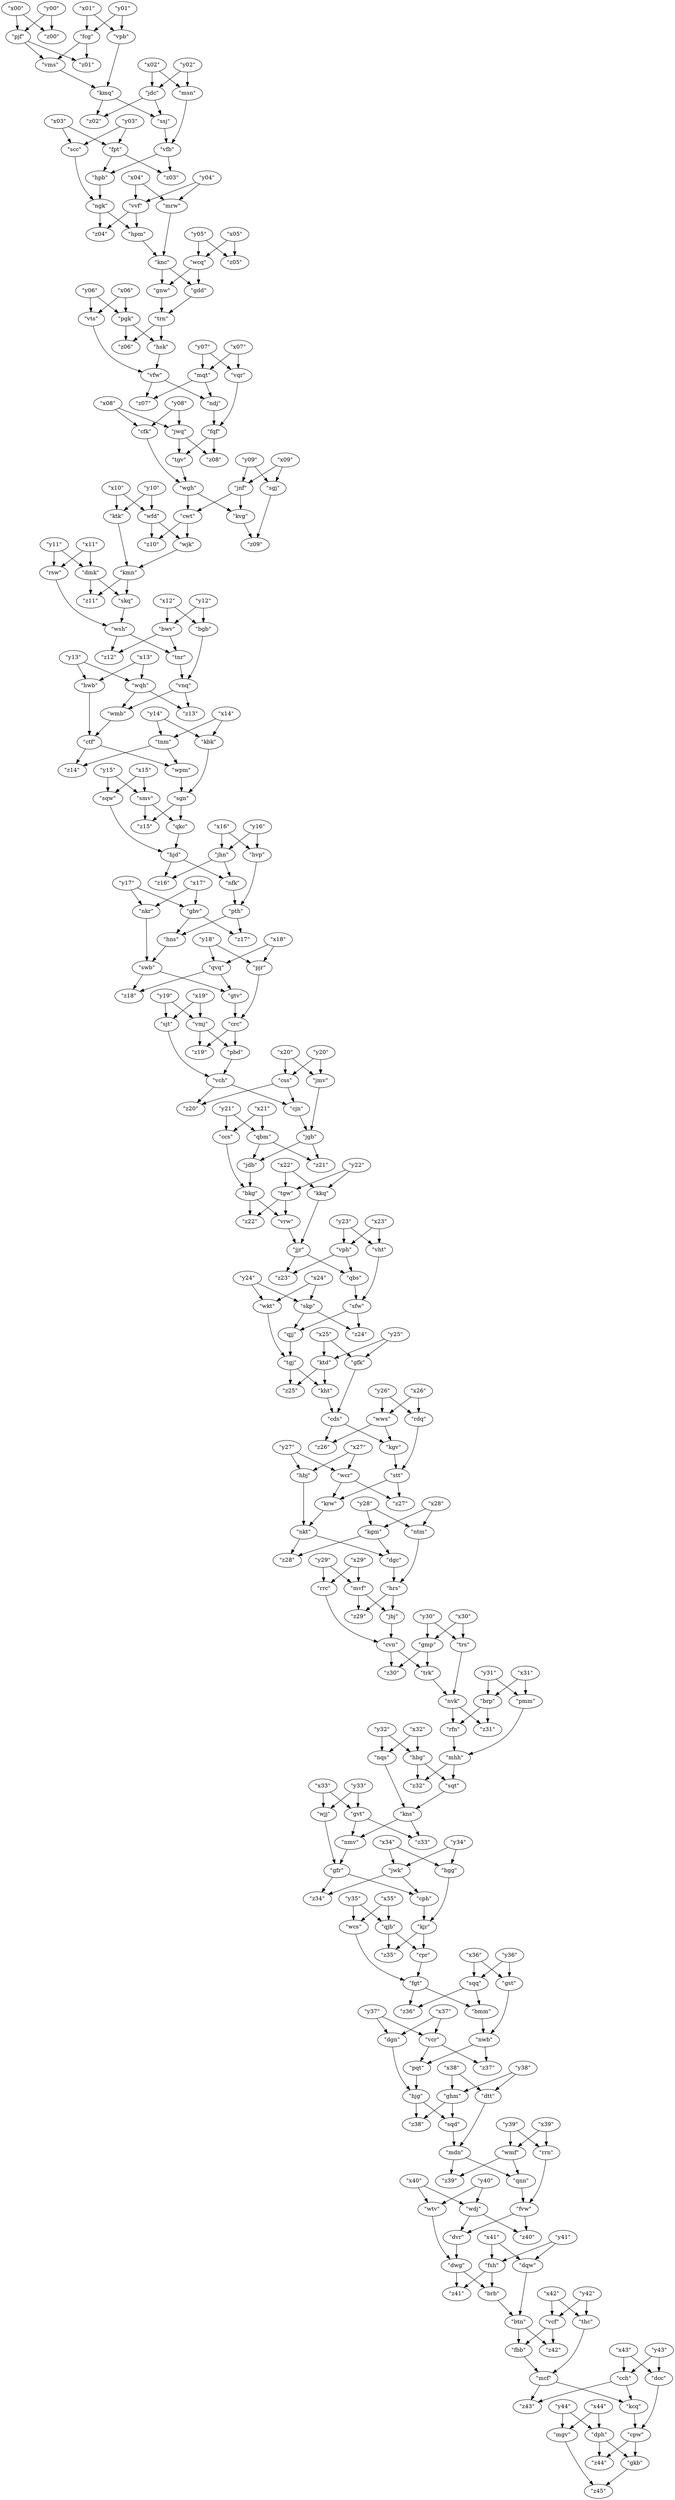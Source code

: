 digraph {
    0 [ label = "\"thc\"" ]
    1 [ label = "\"y42\"" ]
    2 [ label = "\"x42\"" ]
    3 [ label = "\"mvf\"" ]
    4 [ label = "\"y29\"" ]
    5 [ label = "\"x29\"" ]
    6 [ label = "\"gst\"" ]
    7 [ label = "\"y36\"" ]
    8 [ label = "\"x36\"" ]
    9 [ label = "\"vms\"" ]
    10 [ label = "\"pjf\"" ]
    11 [ label = "\"fcg\"" ]
    12 [ label = "\"wjk\"" ]
    13 [ label = "\"cwt\"" ]
    14 [ label = "\"wfd\"" ]
    15 [ label = "\"z01\"" ]
    16 [ label = "\"sqt\"" ]
    17 [ label = "\"mhh\"" ]
    18 [ label = "\"hbg\"" ]
    19 [ label = "\"kmn\"" ]
    20 [ label = "\"ktk\"" ]
    21 [ label = "\"cvn\"" ]
    22 [ label = "\"jbj\"" ]
    23 [ label = "\"rrc\"" ]
    24 [ label = "\"rfn\"" ]
    25 [ label = "\"pmm\"" ]
    26 [ label = "\"cfk\"" ]
    27 [ label = "\"x08\"" ]
    28 [ label = "\"y08\"" ]
    29 [ label = "\"vph\"" ]
    30 [ label = "\"y23\"" ]
    31 [ label = "\"x23\"" ]
    32 [ label = "\"krw\"" ]
    33 [ label = "\"stt\"" ]
    34 [ label = "\"wcr\"" ]
    35 [ label = "\"wqh\"" ]
    36 [ label = "\"y13\"" ]
    37 [ label = "\"x13\"" ]
    38 [ label = "\"hjd\"" ]
    39 [ label = "\"qkc\"" ]
    40 [ label = "\"sqw\"" ]
    41 [ label = "\"z38\"" ]
    42 [ label = "\"ghm\"" ]
    43 [ label = "\"hjg\"" ]
    44 [ label = "\"jjr\"" ]
    45 [ label = "\"vrw\"" ]
    46 [ label = "\"kkq\"" ]
    47 [ label = "\"wcq\"" ]
    48 [ label = "\"x05\"" ]
    49 [ label = "\"y05\"" ]
    50 [ label = "\"sfw\"" ]
    51 [ label = "\"qbs\"" ]
    52 [ label = "\"vht\"" ]
    53 [ label = "\"tnm\"" ]
    54 [ label = "\"x14\"" ]
    55 [ label = "\"y14\"" ]
    56 [ label = "\"dgc\"" ]
    57 [ label = "\"kgm\"" ]
    58 [ label = "\"nkt\"" ]
    59 [ label = "\"z11\"" ]
    60 [ label = "\"dmk\"" ]
    61 [ label = "\"x11\"" ]
    62 [ label = "\"y11\"" ]
    63 [ label = "\"fvw\"" ]
    64 [ label = "\"qnn\"" ]
    65 [ label = "\"rrn\"" ]
    66 [ label = "\"kht\"" ]
    67 [ label = "\"tgj\"" ]
    68 [ label = "\"ktd\"" ]
    69 [ label = "\"wws\"" ]
    70 [ label = "\"x26\"" ]
    71 [ label = "\"y26\"" ]
    72 [ label = "\"smv\"" ]
    73 [ label = "\"sgn\"" ]
    74 [ label = "\"z21\"" ]
    75 [ label = "\"qbm\"" ]
    76 [ label = "\"jgb\"" ]
    77 [ label = "\"skq\"" ]
    78 [ label = "\"brb\"" ]
    79 [ label = "\"dwg\"" ]
    80 [ label = "\"fsh\"" ]
    81 [ label = "\"y41\"" ]
    82 [ label = "\"x41\"" ]
    83 [ label = "\"brp\"" ]
    84 [ label = "\"nvk\"" ]
    85 [ label = "\"x31\"" ]
    86 [ label = "\"y31\"" ]
    87 [ label = "\"z35\"" ]
    88 [ label = "\"qjb\"" ]
    89 [ label = "\"kjr\"" ]
    90 [ label = "\"qvq\"" ]
    91 [ label = "\"y18\"" ]
    92 [ label = "\"x18\"" ]
    93 [ label = "\"rpr\"" ]
    94 [ label = "\"hbj\"" ]
    95 [ label = "\"bkg\"" ]
    96 [ label = "\"jdb\"" ]
    97 [ label = "\"ccs\"" ]
    98 [ label = "\"gvt\"" ]
    99 [ label = "\"x33\"" ]
    100 [ label = "\"y33\"" ]
    101 [ label = "\"kgv\"" ]
    102 [ label = "\"cds\"" ]
    103 [ label = "\"z07\"" ]
    104 [ label = "\"vfw\"" ]
    105 [ label = "\"mqt\"" ]
    106 [ label = "\"cjn\"" ]
    107 [ label = "\"vch\"" ]
    108 [ label = "\"css\"" ]
    109 [ label = "\"wkt\"" ]
    110 [ label = "\"qjj\"" ]
    111 [ label = "\"pbd\"" ]
    112 [ label = "\"vmj\"" ]
    113 [ label = "\"crc\"" ]
    114 [ label = "\"hwb\"" ]
    115 [ label = "\"trk\"" ]
    116 [ label = "\"trs\"" ]
    117 [ label = "\"wdj\"" ]
    118 [ label = "\"y40\"" ]
    119 [ label = "\"x40\"" ]
    120 [ label = "\"gtv\"" ]
    121 [ label = "\"pjr\"" ]
    122 [ label = "\"z26\"" ]
    123 [ label = "\"hrs\"" ]
    124 [ label = "\"z13\"" ]
    125 [ label = "\"vnq\"" ]
    126 [ label = "\"bmm\"" ]
    127 [ label = "\"fgt\"" ]
    128 [ label = "\"sqq\"" ]
    129 [ label = "\"gdd\"" ]
    130 [ label = "\"knc\"" ]
    131 [ label = "\"jwk\"" ]
    132 [ label = "\"x34\"" ]
    133 [ label = "\"y34\"" ]
    134 [ label = "\"ctf\"" ]
    135 [ label = "\"wmb\"" ]
    136 [ label = "\"swb\"" ]
    137 [ label = "\"nkr\"" ]
    138 [ label = "\"hns\"" ]
    139 [ label = "\"y15\"" ]
    140 [ label = "\"x15\"" ]
    141 [ label = "\"z41\"" ]
    142 [ label = "\"nfk\"" ]
    143 [ label = "\"jhn\"" ]
    144 [ label = "\"y21\"" ]
    145 [ label = "\"x21\"" ]
    146 [ label = "\"fbb\"" ]
    147 [ label = "\"vcf\"" ]
    148 [ label = "\"btn\"" ]
    149 [ label = "\"ntm\"" ]
    150 [ label = "\"z37\"" ]
    151 [ label = "\"vcr\"" ]
    152 [ label = "\"nwb\"" ]
    153 [ label = "\"gnw\"" ]
    154 [ label = "\"x27\"" ]
    155 [ label = "\"y27\"" ]
    156 [ label = "\"dqw\"" ]
    157 [ label = "\"z18\"" ]
    158 [ label = "\"y30\"" ]
    159 [ label = "\"x30\"" ]
    160 [ label = "\"z14\"" ]
    161 [ label = "\"z05\"" ]
    162 [ label = "\"dph\"" ]
    163 [ label = "\"x44\"" ]
    164 [ label = "\"y44\"" ]
    165 [ label = "\"kbk\"" ]
    166 [ label = "\"wpm\"" ]
    167 [ label = "\"wmf\"" ]
    168 [ label = "\"x39\"" ]
    169 [ label = "\"y39\"" ]
    170 [ label = "\"z09\"" ]
    171 [ label = "\"kvg\"" ]
    172 [ label = "\"sgj\"" ]
    173 [ label = "\"z28\"" ]
    174 [ label = "\"cph\"" ]
    175 [ label = "\"gfr\"" ]
    176 [ label = "\"y22\"" ]
    177 [ label = "\"x22\"" ]
    178 [ label = "\"z44\"" ]
    179 [ label = "\"cpw\"" ]
    180 [ label = "\"jdc\"" ]
    181 [ label = "\"x02\"" ]
    182 [ label = "\"y02\"" ]
    183 [ label = "\"pqt\"" ]
    184 [ label = "\"bgb\"" ]
    185 [ label = "\"tnr\"" ]
    186 [ label = "\"x07\"" ]
    187 [ label = "\"y07\"" ]
    188 [ label = "\"z30\"" ]
    189 [ label = "\"gmp\"" ]
    190 [ label = "\"vvf\"" ]
    191 [ label = "\"x04\"" ]
    192 [ label = "\"y04\"" ]
    193 [ label = "\"nmv\"" ]
    194 [ label = "\"wjj\"" ]
    195 [ label = "\"x24\"" ]
    196 [ label = "\"y24\"" ]
    197 [ label = "\"wgh\"" ]
    198 [ label = "\"tgv\"" ]
    199 [ label = "\"hvp\"" ]
    200 [ label = "\"x16\"" ]
    201 [ label = "\"y16\"" ]
    202 [ label = "\"rdq\"" ]
    203 [ label = "\"z24\"" ]
    204 [ label = "\"skp\"" ]
    205 [ label = "\"kcq\"" ]
    206 [ label = "\"dcc\"" ]
    207 [ label = "\"gkb\"" ]
    208 [ label = "\"mrw\"" ]
    209 [ label = "\"scc\"" ]
    210 [ label = "\"y03\"" ]
    211 [ label = "\"x03\"" ]
    212 [ label = "\"jwq\"" ]
    213 [ label = "\"z43\"" ]
    214 [ label = "\"cch\"" ]
    215 [ label = "\"mcf\"" ]
    216 [ label = "\"y28\"" ]
    217 [ label = "\"x28\"" ]
    218 [ label = "\"ssj\"" ]
    219 [ label = "\"kmq\"" ]
    220 [ label = "\"sqd\"" ]
    221 [ label = "\"z02\"" ]
    222 [ label = "\"z39\"" ]
    223 [ label = "\"mdn\"" ]
    224 [ label = "\"dvr\"" ]
    225 [ label = "\"wtv\"" ]
    226 [ label = "\"y01\"" ]
    227 [ label = "\"x01\"" ]
    228 [ label = "\"x43\"" ]
    229 [ label = "\"y43\"" ]
    230 [ label = "\"gfk\"" ]
    231 [ label = "\"y25\"" ]
    232 [ label = "\"x25\"" ]
    233 [ label = "\"x10\"" ]
    234 [ label = "\"y10\"" ]
    235 [ label = "\"hpm\"" ]
    236 [ label = "\"z16\"" ]
    237 [ label = "\"hsk\"" ]
    238 [ label = "\"trn\"" ]
    239 [ label = "\"pgk\"" ]
    240 [ label = "\"dtt\"" ]
    241 [ label = "\"fpt\"" ]
    242 [ label = "\"fqf\"" ]
    243 [ label = "\"z22\"" ]
    244 [ label = "\"tgw\"" ]
    245 [ label = "\"hgg\"" ]
    246 [ label = "\"y20\"" ]
    247 [ label = "\"x20\"" ]
    248 [ label = "\"ngk\"" ]
    249 [ label = "\"z32\"" ]
    250 [ label = "\"x12\"" ]
    251 [ label = "\"y12\"" ]
    252 [ label = "\"nqs\"" ]
    253 [ label = "\"y32\"" ]
    254 [ label = "\"x32\"" ]
    255 [ label = "\"jnf\"" ]
    256 [ label = "\"z00\"" ]
    257 [ label = "\"y00\"" ]
    258 [ label = "\"x00\"" ]
    259 [ label = "\"vpb\"" ]
    260 [ label = "\"vts\"" ]
    261 [ label = "\"x06\"" ]
    262 [ label = "\"y06\"" ]
    263 [ label = "\"z27\"" ]
    264 [ label = "\"sjt\"" ]
    265 [ label = "\"y19\"" ]
    266 [ label = "\"x19\"" ]
    267 [ label = "\"wcs\"" ]
    268 [ label = "\"x17\"" ]
    269 [ label = "\"y17\"" ]
    270 [ label = "\"x09\"" ]
    271 [ label = "\"y09\"" ]
    272 [ label = "\"bwv\"" ]
    273 [ label = "\"z10\"" ]
    274 [ label = "\"y37\"" ]
    275 [ label = "\"x37\"" ]
    276 [ label = "\"rsw\"" ]
    277 [ label = "\"jmv\"" ]
    278 [ label = "\"z40\"" ]
    279 [ label = "\"z20\"" ]
    280 [ label = "\"wsh\"" ]
    281 [ label = "\"z34\"" ]
    282 [ label = "\"gbv\"" ]
    283 [ label = "\"pth\"" ]
    284 [ label = "\"vqr\"" ]
    285 [ label = "\"ndj\"" ]
    286 [ label = "\"z19\"" ]
    287 [ label = "\"kns\"" ]
    288 [ label = "\"z06\"" ]
    289 [ label = "\"z15\"" ]
    290 [ label = "\"z29\"" ]
    291 [ label = "\"x38\"" ]
    292 [ label = "\"y38\"" ]
    293 [ label = "\"z25\"" ]
    294 [ label = "\"mgv\"" ]
    295 [ label = "\"vfb\"" ]
    296 [ label = "\"msn\"" ]
    297 [ label = "\"hpb\"" ]
    298 [ label = "\"z31\"" ]
    299 [ label = "\"dgn\"" ]
    300 [ label = "\"z12\"" ]
    301 [ label = "\"z03\"" ]
    302 [ label = "\"z42\"" ]
    303 [ label = "\"z36\"" ]
    304 [ label = "\"y35\"" ]
    305 [ label = "\"x35\"" ]
    306 [ label = "\"z17\"" ]
    307 [ label = "\"z04\"" ]
    308 [ label = "\"z08\"" ]
    309 [ label = "\"z23\"" ]
    310 [ label = "\"z45\"" ]
    311 [ label = "\"z33\"" ]
    1 -> 0 [ ]
    2 -> 0 [ ]
    4 -> 3 [ ]
    5 -> 3 [ ]
    7 -> 6 [ ]
    8 -> 6 [ ]
    10 -> 9 [ ]
    11 -> 9 [ ]
    13 -> 12 [ ]
    14 -> 12 [ ]
    11 -> 15 [ ]
    10 -> 15 [ ]
    17 -> 16 [ ]
    18 -> 16 [ ]
    12 -> 19 [ ]
    20 -> 19 [ ]
    22 -> 21 [ ]
    23 -> 21 [ ]
    24 -> 17 [ ]
    25 -> 17 [ ]
    27 -> 26 [ ]
    28 -> 26 [ ]
    30 -> 29 [ ]
    31 -> 29 [ ]
    33 -> 32 [ ]
    34 -> 32 [ ]
    36 -> 35 [ ]
    37 -> 35 [ ]
    39 -> 38 [ ]
    40 -> 38 [ ]
    42 -> 41 [ ]
    43 -> 41 [ ]
    4 -> 23 [ ]
    5 -> 23 [ ]
    45 -> 44 [ ]
    46 -> 44 [ ]
    48 -> 47 [ ]
    49 -> 47 [ ]
    51 -> 50 [ ]
    52 -> 50 [ ]
    54 -> 53 [ ]
    55 -> 53 [ ]
    57 -> 56 [ ]
    58 -> 56 [ ]
    19 -> 59 [ ]
    60 -> 59 [ ]
    61 -> 60 [ ]
    62 -> 60 [ ]
    64 -> 63 [ ]
    65 -> 63 [ ]
    67 -> 66 [ ]
    68 -> 66 [ ]
    70 -> 69 [ ]
    71 -> 69 [ ]
    72 -> 39 [ ]
    73 -> 39 [ ]
    75 -> 74 [ ]
    76 -> 74 [ ]
    19 -> 77 [ ]
    60 -> 77 [ ]
    79 -> 78 [ ]
    80 -> 78 [ ]
    81 -> 80 [ ]
    82 -> 80 [ ]
    83 -> 24 [ ]
    84 -> 24 [ ]
    85 -> 25 [ ]
    86 -> 25 [ ]
    88 -> 87 [ ]
    89 -> 87 [ ]
    91 -> 90 [ ]
    92 -> 90 [ ]
    89 -> 93 [ ]
    88 -> 93 [ ]
    32 -> 58 [ ]
    94 -> 58 [ ]
    96 -> 95 [ ]
    97 -> 95 [ ]
    99 -> 98 [ ]
    100 -> 98 [ ]
    69 -> 101 [ ]
    102 -> 101 [ ]
    104 -> 103 [ ]
    105 -> 103 [ ]
    107 -> 106 [ ]
    108 -> 106 [ ]
    109 -> 67 [ ]
    110 -> 67 [ ]
    112 -> 111 [ ]
    113 -> 111 [ ]
    37 -> 114 [ ]
    36 -> 114 [ ]
    115 -> 84 [ ]
    116 -> 84 [ ]
    118 -> 117 [ ]
    119 -> 117 [ ]
    120 -> 113 [ ]
    121 -> 113 [ ]
    102 -> 122 [ ]
    69 -> 122 [ ]
    123 -> 22 [ ]
    3 -> 22 [ ]
    125 -> 124 [ ]
    35 -> 124 [ ]
    127 -> 126 [ ]
    128 -> 126 [ ]
    130 -> 129 [ ]
    47 -> 129 [ ]
    132 -> 131 [ ]
    133 -> 131 [ ]
    114 -> 134 [ ]
    135 -> 134 [ ]
    137 -> 136 [ ]
    138 -> 136 [ ]
    139 -> 40 [ ]
    140 -> 40 [ ]
    80 -> 141 [ ]
    79 -> 141 [ ]
    143 -> 142 [ ]
    38 -> 142 [ ]
    144 -> 75 [ ]
    145 -> 75 [ ]
    147 -> 146 [ ]
    148 -> 146 [ ]
    56 -> 123 [ ]
    149 -> 123 [ ]
    151 -> 150 [ ]
    152 -> 150 [ ]
    47 -> 153 [ ]
    130 -> 153 [ ]
    154 -> 94 [ ]
    155 -> 94 [ ]
    82 -> 156 [ ]
    81 -> 156 [ ]
    136 -> 157 [ ]
    90 -> 157 [ ]
    158 -> 116 [ ]
    159 -> 116 [ ]
    134 -> 160 [ ]
    53 -> 160 [ ]
    49 -> 161 [ ]
    48 -> 161 [ ]
    163 -> 162 [ ]
    164 -> 162 [ ]
    165 -> 73 [ ]
    166 -> 73 [ ]
    168 -> 167 [ ]
    169 -> 167 [ ]
    171 -> 170 [ ]
    172 -> 170 [ ]
    156 -> 148 [ ]
    78 -> 148 [ ]
    155 -> 34 [ ]
    154 -> 34 [ ]
    58 -> 173 [ ]
    57 -> 173 [ ]
    131 -> 174 [ ]
    175 -> 174 [ ]
    176 -> 46 [ ]
    177 -> 46 [ ]
    179 -> 178 [ ]
    162 -> 178 [ ]
    181 -> 180 [ ]
    182 -> 180 [ ]
    151 -> 183 [ ]
    152 -> 183 [ ]
    184 -> 125 [ ]
    185 -> 125 [ ]
    186 -> 105 [ ]
    187 -> 105 [ ]
    21 -> 188 [ ]
    189 -> 188 [ ]
    191 -> 190 [ ]
    192 -> 190 [ ]
    193 -> 175 [ ]
    194 -> 175 [ ]
    195 -> 109 [ ]
    196 -> 109 [ ]
    198 -> 197 [ ]
    26 -> 197 [ ]
    200 -> 199 [ ]
    201 -> 199 [ ]
    71 -> 202 [ ]
    70 -> 202 [ ]
    50 -> 203 [ ]
    204 -> 203 [ ]
    205 -> 179 [ ]
    206 -> 179 [ ]
    179 -> 207 [ ]
    162 -> 207 [ ]
    192 -> 208 [ ]
    191 -> 208 [ ]
    100 -> 194 [ ]
    99 -> 194 [ ]
    210 -> 209 [ ]
    211 -> 209 [ ]
    28 -> 212 [ ]
    27 -> 212 [ ]
    214 -> 213 [ ]
    215 -> 213 [ ]
    216 -> 57 [ ]
    217 -> 57 [ ]
    219 -> 218 [ ]
    180 -> 218 [ ]
    42 -> 220 [ ]
    43 -> 220 [ ]
    180 -> 221 [ ]
    219 -> 221 [ ]
    223 -> 222 [ ]
    167 -> 222 [ ]
    224 -> 79 [ ]
    225 -> 79 [ ]
    226 -> 11 [ ]
    227 -> 11 [ ]
    228 -> 206 [ ]
    229 -> 206 [ ]
    231 -> 230 [ ]
    232 -> 230 [ ]
    233 -> 20 [ ]
    234 -> 20 [ ]
    101 -> 33 [ ]
    202 -> 33 [ ]
    235 -> 130 [ ]
    208 -> 130 [ ]
    54 -> 165 [ ]
    55 -> 165 [ ]
    143 -> 236 [ ]
    38 -> 236 [ ]
    217 -> 149 [ ]
    216 -> 149 [ ]
    117 -> 224 [ ]
    63 -> 224 [ ]
    85 -> 83 [ ]
    86 -> 83 [ ]
    238 -> 237 [ ]
    239 -> 237 [ ]
    220 -> 223 [ ]
    240 -> 223 [ ]
    168 -> 65 [ ]
    169 -> 65 [ ]
    210 -> 241 [ ]
    211 -> 241 [ ]
    212 -> 198 [ ]
    242 -> 198 [ ]
    244 -> 243 [ ]
    95 -> 243 [ ]
    95 -> 45 [ ]
    244 -> 45 [ ]
    132 -> 245 [ ]
    133 -> 245 [ ]
    246 -> 108 [ ]
    247 -> 108 [ ]
    167 -> 64 [ ]
    223 -> 64 [ ]
    248 -> 235 [ ]
    190 -> 235 [ ]
    18 -> 249 [ ]
    17 -> 249 [ ]
    153 -> 238 [ ]
    129 -> 238 [ ]
    250 -> 184 [ ]
    251 -> 184 [ ]
    229 -> 214 [ ]
    228 -> 214 [ ]
    253 -> 252 [ ]
    254 -> 252 [ ]
    255 -> 13 [ ]
    197 -> 13 [ ]
    91 -> 121 [ ]
    92 -> 121 [ ]
    257 -> 256 [ ]
    258 -> 256 [ ]
    226 -> 259 [ ]
    227 -> 259 [ ]
    261 -> 260 [ ]
    262 -> 260 [ ]
    196 -> 204 [ ]
    195 -> 204 [ ]
    66 -> 102 [ ]
    230 -> 102 [ ]
    33 -> 263 [ ]
    34 -> 263 [ ]
    265 -> 264 [ ]
    266 -> 264 [ ]
    267 -> 127 [ ]
    93 -> 127 [ ]
    136 -> 120 [ ]
    90 -> 120 [ ]
    6 -> 152 [ ]
    126 -> 152 [ ]
    30 -> 52 [ ]
    31 -> 52 [ ]
    268 -> 137 [ ]
    269 -> 137 [ ]
    270 -> 255 [ ]
    271 -> 255 [ ]
    251 -> 272 [ ]
    250 -> 272 [ ]
    13 -> 273 [ ]
    14 -> 273 [ ]
    125 -> 135 [ ]
    35 -> 135 [ ]
    50 -> 110 [ ]
    204 -> 110 [ ]
    270 -> 172 [ ]
    271 -> 172 [ ]
    21 -> 115 [ ]
    189 -> 115 [ ]
    245 -> 89 [ ]
    174 -> 89 [ ]
    274 -> 151 [ ]
    275 -> 151 [ ]
    61 -> 276 [ ]
    62 -> 276 [ ]
    246 -> 277 [ ]
    247 -> 277 [ ]
    2 -> 147 [ ]
    1 -> 147 [ ]
    63 -> 278 [ ]
    117 -> 278 [ ]
    233 -> 14 [ ]
    234 -> 14 [ ]
    107 -> 279 [ ]
    108 -> 279 [ ]
    77 -> 280 [ ]
    276 -> 280 [ ]
    175 -> 281 [ ]
    131 -> 281 [ ]
    282 -> 138 [ ]
    283 -> 138 [ ]
    284 -> 242 [ ]
    285 -> 242 [ ]
    113 -> 286 [ ]
    112 -> 286 [ ]
    98 -> 193 [ ]
    287 -> 193 [ ]
    260 -> 104 [ ]
    237 -> 104 [ ]
    231 -> 68 [ ]
    232 -> 68 [ ]
    238 -> 288 [ ]
    239 -> 288 [ ]
    106 -> 76 [ ]
    277 -> 76 [ ]
    253 -> 18 [ ]
    254 -> 18 [ ]
    9 -> 219 [ ]
    259 -> 219 [ ]
    73 -> 289 [ ]
    72 -> 289 [ ]
    3 -> 290 [ ]
    123 -> 290 [ ]
    7 -> 128 [ ]
    8 -> 128 [ ]
    291 -> 240 [ ]
    292 -> 240 [ ]
    119 -> 225 [ ]
    118 -> 225 [ ]
    68 -> 293 [ ]
    67 -> 293 [ ]
    164 -> 294 [ ]
    163 -> 294 [ ]
    144 -> 97 [ ]
    145 -> 97 [ ]
    76 -> 96 [ ]
    75 -> 96 [ ]
    296 -> 295 [ ]
    218 -> 295 [ ]
    295 -> 297 [ ]
    241 -> 297 [ ]
    84 -> 298 [ ]
    83 -> 298 [ ]
    16 -> 287 [ ]
    252 -> 287 [ ]
    299 -> 43 [ ]
    183 -> 43 [ ]
    292 -> 42 [ ]
    291 -> 42 [ ]
    272 -> 300 [ ]
    280 -> 300 [ ]
    181 -> 296 [ ]
    182 -> 296 [ ]
    104 -> 285 [ ]
    105 -> 285 [ ]
    29 -> 51 [ ]
    44 -> 51 [ ]
    295 -> 301 [ ]
    241 -> 301 [ ]
    186 -> 284 [ ]
    187 -> 284 [ ]
    201 -> 143 [ ]
    200 -> 143 [ ]
    264 -> 107 [ ]
    111 -> 107 [ ]
    147 -> 302 [ ]
    148 -> 302 [ ]
    128 -> 303 [ ]
    127 -> 303 [ ]
    261 -> 239 [ ]
    262 -> 239 [ ]
    255 -> 171 [ ]
    197 -> 171 [ ]
    146 -> 215 [ ]
    0 -> 215 [ ]
    304 -> 267 [ ]
    305 -> 267 [ ]
    283 -> 306 [ ]
    282 -> 306 [ ]
    248 -> 307 [ ]
    190 -> 307 [ ]
    158 -> 189 [ ]
    159 -> 189 [ ]
    134 -> 166 [ ]
    53 -> 166 [ ]
    199 -> 283 [ ]
    142 -> 283 [ ]
    215 -> 205 [ ]
    214 -> 205 [ ]
    265 -> 112 [ ]
    266 -> 112 [ ]
    257 -> 10 [ ]
    258 -> 10 [ ]
    242 -> 308 [ ]
    212 -> 308 [ ]
    176 -> 244 [ ]
    177 -> 244 [ ]
    29 -> 309 [ ]
    44 -> 309 [ ]
    280 -> 185 [ ]
    272 -> 185 [ ]
    207 -> 310 [ ]
    294 -> 310 [ ]
    297 -> 248 [ ]
    209 -> 248 [ ]
    139 -> 72 [ ]
    140 -> 72 [ ]
    287 -> 311 [ ]
    98 -> 311 [ ]
    275 -> 299 [ ]
    274 -> 299 [ ]
    268 -> 282 [ ]
    269 -> 282 [ ]
    304 -> 88 [ ]
    305 -> 88 [ ]
}


